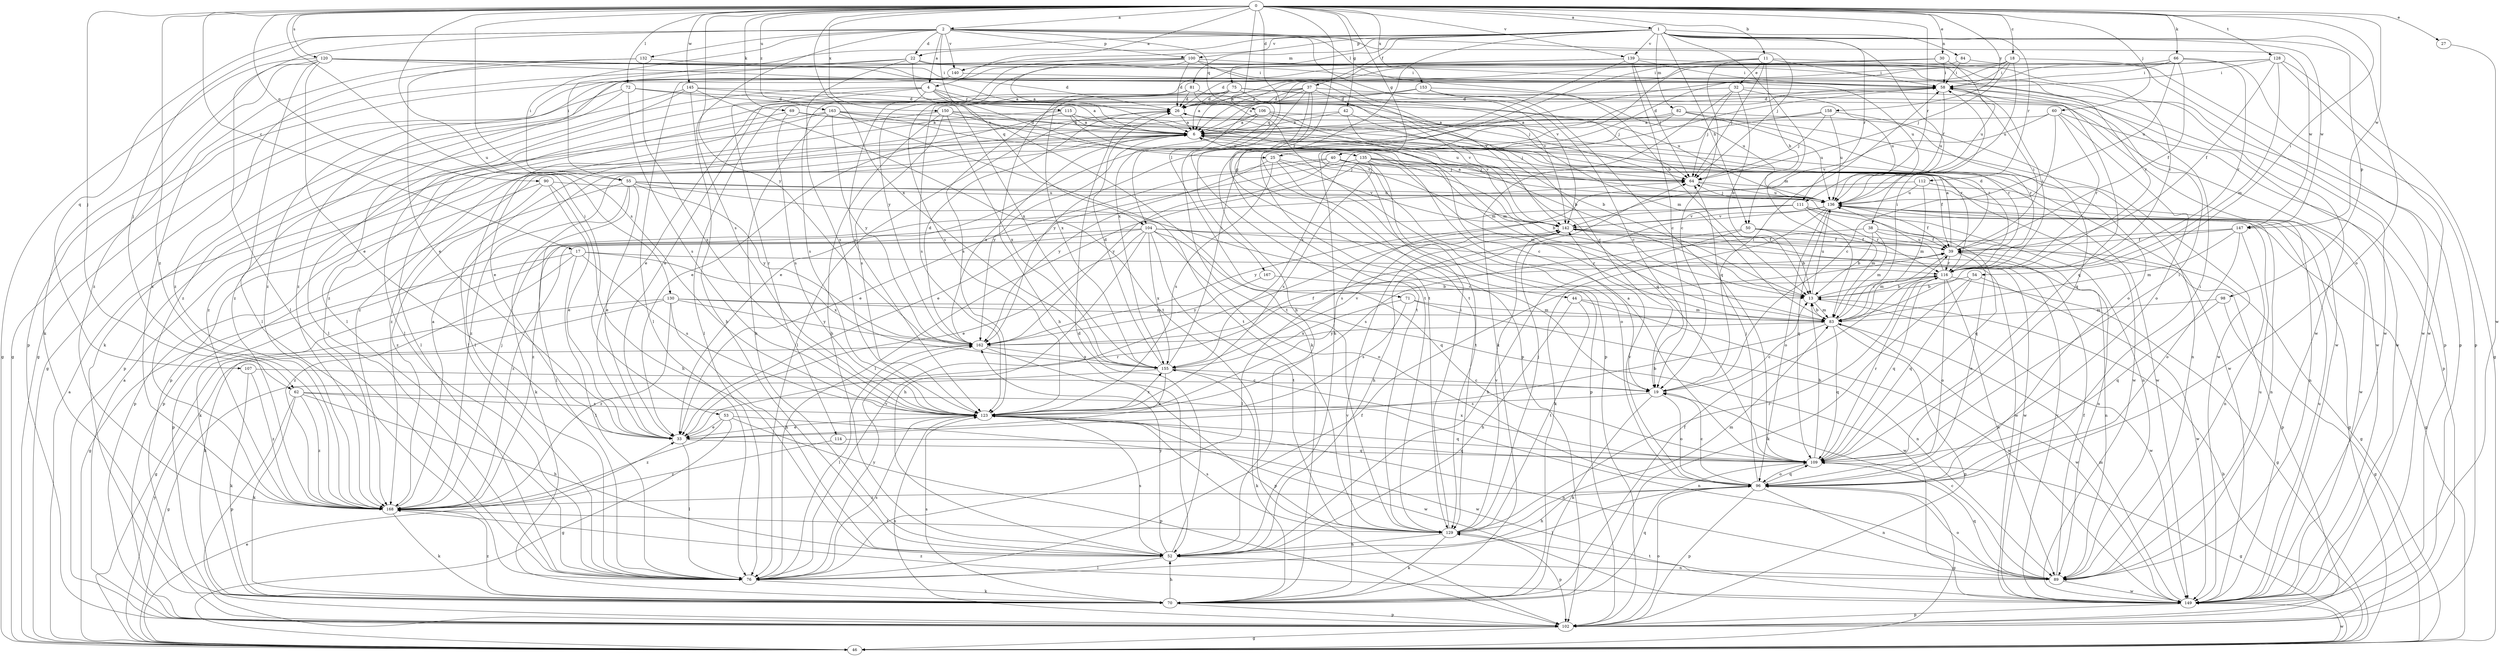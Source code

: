 strict digraph  {
0;
1;
2;
4;
6;
11;
13;
17;
18;
19;
22;
25;
26;
27;
30;
32;
33;
37;
38;
39;
40;
42;
44;
46;
50;
52;
53;
54;
55;
58;
60;
62;
64;
66;
69;
70;
71;
72;
75;
76;
81;
82;
83;
84;
89;
90;
96;
98;
100;
102;
104;
106;
107;
109;
111;
112;
114;
115;
116;
120;
123;
128;
129;
130;
132;
135;
136;
139;
140;
142;
145;
147;
149;
150;
153;
155;
158;
162;
163;
167;
168;
0 -> 1  [label=a];
0 -> 2  [label=a];
0 -> 4  [label=a];
0 -> 11  [label=b];
0 -> 17  [label=c];
0 -> 18  [label=c];
0 -> 27  [label=e];
0 -> 30  [label=e];
0 -> 40  [label=g];
0 -> 42  [label=g];
0 -> 53  [label=i];
0 -> 54  [label=i];
0 -> 60  [label=j];
0 -> 62  [label=j];
0 -> 66  [label=k];
0 -> 69  [label=k];
0 -> 71  [label=l];
0 -> 72  [label=l];
0 -> 90  [label=o];
0 -> 104  [label=q];
0 -> 111  [label=r];
0 -> 120  [label=s];
0 -> 123  [label=s];
0 -> 128  [label=t];
0 -> 130  [label=u];
0 -> 139  [label=v];
0 -> 145  [label=w];
0 -> 147  [label=w];
0 -> 150  [label=x];
0 -> 153  [label=x];
0 -> 155  [label=x];
0 -> 158  [label=y];
0 -> 162  [label=y];
0 -> 163  [label=z];
0 -> 167  [label=z];
0 -> 168  [label=z];
1 -> 22  [label=d];
1 -> 37  [label=f];
1 -> 38  [label=f];
1 -> 44  [label=g];
1 -> 50  [label=h];
1 -> 55  [label=i];
1 -> 75  [label=l];
1 -> 81  [label=m];
1 -> 82  [label=m];
1 -> 83  [label=m];
1 -> 84  [label=n];
1 -> 96  [label=o];
1 -> 98  [label=p];
1 -> 100  [label=p];
1 -> 111  [label=r];
1 -> 112  [label=r];
1 -> 139  [label=v];
1 -> 140  [label=v];
1 -> 147  [label=w];
2 -> 4  [label=a];
2 -> 13  [label=b];
2 -> 22  [label=d];
2 -> 55  [label=i];
2 -> 62  [label=j];
2 -> 64  [label=j];
2 -> 76  [label=l];
2 -> 100  [label=p];
2 -> 104  [label=q];
2 -> 106  [label=q];
2 -> 107  [label=q];
2 -> 123  [label=s];
2 -> 132  [label=u];
2 -> 140  [label=v];
2 -> 142  [label=v];
2 -> 147  [label=w];
4 -> 6  [label=a];
4 -> 25  [label=d];
4 -> 76  [label=l];
4 -> 114  [label=r];
4 -> 115  [label=r];
4 -> 123  [label=s];
4 -> 129  [label=t];
4 -> 168  [label=z];
6 -> 64  [label=j];
6 -> 89  [label=n];
6 -> 102  [label=p];
6 -> 135  [label=u];
6 -> 149  [label=w];
6 -> 162  [label=y];
6 -> 168  [label=z];
11 -> 6  [label=a];
11 -> 19  [label=c];
11 -> 32  [label=e];
11 -> 50  [label=h];
11 -> 58  [label=i];
11 -> 64  [label=j];
11 -> 116  [label=r];
11 -> 129  [label=t];
13 -> 83  [label=m];
13 -> 116  [label=r];
13 -> 136  [label=u];
13 -> 149  [label=w];
17 -> 46  [label=g];
17 -> 76  [label=l];
17 -> 116  [label=r];
17 -> 123  [label=s];
17 -> 155  [label=x];
17 -> 168  [label=z];
18 -> 6  [label=a];
18 -> 25  [label=d];
18 -> 58  [label=i];
18 -> 64  [label=j];
18 -> 136  [label=u];
18 -> 149  [label=w];
19 -> 58  [label=i];
19 -> 70  [label=k];
19 -> 96  [label=o];
19 -> 123  [label=s];
22 -> 58  [label=i];
22 -> 76  [label=l];
22 -> 123  [label=s];
22 -> 149  [label=w];
22 -> 155  [label=x];
22 -> 168  [label=z];
25 -> 64  [label=j];
25 -> 102  [label=p];
25 -> 123  [label=s];
25 -> 142  [label=v];
25 -> 162  [label=y];
26 -> 6  [label=a];
26 -> 76  [label=l];
26 -> 116  [label=r];
27 -> 149  [label=w];
30 -> 46  [label=g];
30 -> 58  [label=i];
30 -> 129  [label=t];
30 -> 136  [label=u];
32 -> 13  [label=b];
32 -> 26  [label=d];
32 -> 64  [label=j];
32 -> 70  [label=k];
32 -> 136  [label=u];
32 -> 149  [label=w];
33 -> 13  [label=b];
33 -> 76  [label=l];
33 -> 109  [label=q];
33 -> 116  [label=r];
37 -> 6  [label=a];
37 -> 26  [label=d];
37 -> 33  [label=e];
37 -> 70  [label=k];
37 -> 102  [label=p];
37 -> 123  [label=s];
37 -> 129  [label=t];
37 -> 142  [label=v];
37 -> 149  [label=w];
38 -> 13  [label=b];
38 -> 39  [label=f];
38 -> 83  [label=m];
38 -> 102  [label=p];
38 -> 123  [label=s];
39 -> 6  [label=a];
39 -> 26  [label=d];
39 -> 58  [label=i];
39 -> 83  [label=m];
39 -> 89  [label=n];
39 -> 96  [label=o];
39 -> 116  [label=r];
40 -> 33  [label=e];
40 -> 39  [label=f];
40 -> 64  [label=j];
40 -> 96  [label=o];
40 -> 149  [label=w];
40 -> 162  [label=y];
40 -> 168  [label=z];
42 -> 6  [label=a];
42 -> 109  [label=q];
42 -> 142  [label=v];
42 -> 168  [label=z];
44 -> 52  [label=h];
44 -> 83  [label=m];
44 -> 129  [label=t];
44 -> 149  [label=w];
46 -> 6  [label=a];
46 -> 13  [label=b];
46 -> 33  [label=e];
46 -> 149  [label=w];
46 -> 162  [label=y];
50 -> 13  [label=b];
50 -> 39  [label=f];
50 -> 46  [label=g];
50 -> 52  [label=h];
50 -> 76  [label=l];
52 -> 26  [label=d];
52 -> 76  [label=l];
52 -> 89  [label=n];
52 -> 123  [label=s];
52 -> 162  [label=y];
53 -> 33  [label=e];
53 -> 46  [label=g];
53 -> 102  [label=p];
53 -> 149  [label=w];
53 -> 168  [label=z];
54 -> 13  [label=b];
54 -> 70  [label=k];
54 -> 109  [label=q];
54 -> 149  [label=w];
55 -> 19  [label=c];
55 -> 33  [label=e];
55 -> 70  [label=k];
55 -> 76  [label=l];
55 -> 89  [label=n];
55 -> 102  [label=p];
55 -> 136  [label=u];
55 -> 162  [label=y];
58 -> 26  [label=d];
58 -> 109  [label=q];
58 -> 136  [label=u];
58 -> 168  [label=z];
60 -> 6  [label=a];
60 -> 19  [label=c];
60 -> 96  [label=o];
60 -> 102  [label=p];
60 -> 116  [label=r];
60 -> 142  [label=v];
62 -> 52  [label=h];
62 -> 70  [label=k];
62 -> 89  [label=n];
62 -> 102  [label=p];
62 -> 123  [label=s];
62 -> 168  [label=z];
64 -> 136  [label=u];
64 -> 149  [label=w];
66 -> 26  [label=d];
66 -> 39  [label=f];
66 -> 52  [label=h];
66 -> 58  [label=i];
66 -> 102  [label=p];
66 -> 116  [label=r];
66 -> 136  [label=u];
69 -> 6  [label=a];
69 -> 76  [label=l];
69 -> 116  [label=r];
69 -> 123  [label=s];
70 -> 39  [label=f];
70 -> 52  [label=h];
70 -> 102  [label=p];
70 -> 109  [label=q];
70 -> 123  [label=s];
70 -> 142  [label=v];
70 -> 168  [label=z];
71 -> 83  [label=m];
71 -> 89  [label=n];
71 -> 123  [label=s];
71 -> 155  [label=x];
72 -> 26  [label=d];
72 -> 46  [label=g];
72 -> 64  [label=j];
72 -> 123  [label=s];
72 -> 168  [label=z];
75 -> 6  [label=a];
75 -> 26  [label=d];
75 -> 33  [label=e];
75 -> 64  [label=j];
75 -> 83  [label=m];
75 -> 123  [label=s];
75 -> 149  [label=w];
76 -> 39  [label=f];
76 -> 70  [label=k];
76 -> 123  [label=s];
76 -> 142  [label=v];
76 -> 162  [label=y];
81 -> 19  [label=c];
81 -> 26  [label=d];
81 -> 52  [label=h];
81 -> 102  [label=p];
81 -> 155  [label=x];
82 -> 6  [label=a];
82 -> 52  [label=h];
82 -> 109  [label=q];
82 -> 116  [label=r];
82 -> 136  [label=u];
82 -> 162  [label=y];
83 -> 13  [label=b];
83 -> 19  [label=c];
83 -> 58  [label=i];
83 -> 102  [label=p];
83 -> 109  [label=q];
83 -> 149  [label=w];
83 -> 162  [label=y];
84 -> 58  [label=i];
84 -> 76  [label=l];
84 -> 102  [label=p];
89 -> 19  [label=c];
89 -> 39  [label=f];
89 -> 96  [label=o];
89 -> 109  [label=q];
89 -> 129  [label=t];
89 -> 136  [label=u];
89 -> 149  [label=w];
90 -> 33  [label=e];
90 -> 52  [label=h];
90 -> 102  [label=p];
90 -> 136  [label=u];
90 -> 168  [label=z];
96 -> 19  [label=c];
96 -> 46  [label=g];
96 -> 52  [label=h];
96 -> 58  [label=i];
96 -> 64  [label=j];
96 -> 76  [label=l];
96 -> 89  [label=n];
96 -> 102  [label=p];
96 -> 109  [label=q];
96 -> 142  [label=v];
96 -> 168  [label=z];
98 -> 46  [label=g];
98 -> 83  [label=m];
98 -> 109  [label=q];
100 -> 6  [label=a];
100 -> 26  [label=d];
100 -> 58  [label=i];
100 -> 102  [label=p];
100 -> 116  [label=r];
100 -> 123  [label=s];
100 -> 142  [label=v];
100 -> 168  [label=z];
102 -> 6  [label=a];
102 -> 46  [label=g];
102 -> 96  [label=o];
102 -> 123  [label=s];
104 -> 33  [label=e];
104 -> 39  [label=f];
104 -> 52  [label=h];
104 -> 70  [label=k];
104 -> 96  [label=o];
104 -> 102  [label=p];
104 -> 109  [label=q];
104 -> 129  [label=t];
104 -> 149  [label=w];
104 -> 155  [label=x];
106 -> 6  [label=a];
106 -> 13  [label=b];
106 -> 19  [label=c];
106 -> 33  [label=e];
106 -> 76  [label=l];
106 -> 149  [label=w];
107 -> 19  [label=c];
107 -> 70  [label=k];
107 -> 168  [label=z];
109 -> 6  [label=a];
109 -> 13  [label=b];
109 -> 46  [label=g];
109 -> 58  [label=i];
109 -> 96  [label=o];
109 -> 116  [label=r];
109 -> 155  [label=x];
111 -> 46  [label=g];
111 -> 83  [label=m];
111 -> 109  [label=q];
111 -> 116  [label=r];
111 -> 142  [label=v];
111 -> 162  [label=y];
111 -> 168  [label=z];
112 -> 83  [label=m];
112 -> 89  [label=n];
112 -> 123  [label=s];
112 -> 136  [label=u];
114 -> 109  [label=q];
114 -> 168  [label=z];
115 -> 6  [label=a];
115 -> 13  [label=b];
115 -> 33  [label=e];
115 -> 76  [label=l];
115 -> 83  [label=m];
116 -> 13  [label=b];
116 -> 46  [label=g];
116 -> 58  [label=i];
116 -> 89  [label=n];
116 -> 96  [label=o];
116 -> 109  [label=q];
116 -> 136  [label=u];
120 -> 6  [label=a];
120 -> 26  [label=d];
120 -> 33  [label=e];
120 -> 46  [label=g];
120 -> 58  [label=i];
120 -> 70  [label=k];
120 -> 76  [label=l];
120 -> 136  [label=u];
120 -> 149  [label=w];
120 -> 168  [label=z];
123 -> 33  [label=e];
123 -> 89  [label=n];
123 -> 109  [label=q];
123 -> 149  [label=w];
123 -> 155  [label=x];
128 -> 39  [label=f];
128 -> 46  [label=g];
128 -> 58  [label=i];
128 -> 83  [label=m];
128 -> 149  [label=w];
128 -> 155  [label=x];
128 -> 168  [label=z];
129 -> 52  [label=h];
129 -> 58  [label=i];
129 -> 64  [label=j];
129 -> 70  [label=k];
129 -> 83  [label=m];
129 -> 102  [label=p];
129 -> 116  [label=r];
129 -> 123  [label=s];
129 -> 142  [label=v];
130 -> 46  [label=g];
130 -> 52  [label=h];
130 -> 70  [label=k];
130 -> 83  [label=m];
130 -> 149  [label=w];
130 -> 162  [label=y];
130 -> 168  [label=z];
132 -> 33  [label=e];
132 -> 58  [label=i];
132 -> 123  [label=s];
132 -> 168  [label=z];
135 -> 13  [label=b];
135 -> 33  [label=e];
135 -> 64  [label=j];
135 -> 76  [label=l];
135 -> 83  [label=m];
135 -> 123  [label=s];
135 -> 129  [label=t];
135 -> 149  [label=w];
136 -> 6  [label=a];
136 -> 39  [label=f];
136 -> 46  [label=g];
136 -> 52  [label=h];
136 -> 64  [label=j];
136 -> 70  [label=k];
136 -> 89  [label=n];
136 -> 96  [label=o];
136 -> 109  [label=q];
136 -> 142  [label=v];
139 -> 19  [label=c];
139 -> 58  [label=i];
139 -> 64  [label=j];
139 -> 102  [label=p];
139 -> 123  [label=s];
139 -> 129  [label=t];
139 -> 162  [label=y];
140 -> 46  [label=g];
140 -> 142  [label=v];
142 -> 39  [label=f];
142 -> 89  [label=n];
142 -> 149  [label=w];
145 -> 26  [label=d];
145 -> 52  [label=h];
145 -> 70  [label=k];
145 -> 76  [label=l];
145 -> 129  [label=t];
145 -> 136  [label=u];
147 -> 39  [label=f];
147 -> 83  [label=m];
147 -> 89  [label=n];
147 -> 96  [label=o];
147 -> 168  [label=z];
149 -> 83  [label=m];
149 -> 102  [label=p];
149 -> 136  [label=u];
149 -> 142  [label=v];
149 -> 168  [label=z];
150 -> 6  [label=a];
150 -> 52  [label=h];
150 -> 102  [label=p];
150 -> 116  [label=r];
150 -> 123  [label=s];
150 -> 142  [label=v];
150 -> 155  [label=x];
153 -> 19  [label=c];
153 -> 26  [label=d];
153 -> 76  [label=l];
153 -> 109  [label=q];
153 -> 136  [label=u];
155 -> 19  [label=c];
155 -> 26  [label=d];
155 -> 33  [label=e];
155 -> 46  [label=g];
155 -> 58  [label=i];
155 -> 70  [label=k];
155 -> 142  [label=v];
158 -> 6  [label=a];
158 -> 64  [label=j];
158 -> 96  [label=o];
158 -> 136  [label=u];
158 -> 155  [label=x];
162 -> 6  [label=a];
162 -> 26  [label=d];
162 -> 39  [label=f];
162 -> 76  [label=l];
162 -> 102  [label=p];
162 -> 155  [label=x];
163 -> 6  [label=a];
163 -> 33  [label=e];
163 -> 52  [label=h];
163 -> 83  [label=m];
163 -> 129  [label=t];
163 -> 136  [label=u];
163 -> 162  [label=y];
163 -> 168  [label=z];
167 -> 13  [label=b];
167 -> 162  [label=y];
168 -> 6  [label=a];
168 -> 64  [label=j];
168 -> 70  [label=k];
168 -> 129  [label=t];
}
